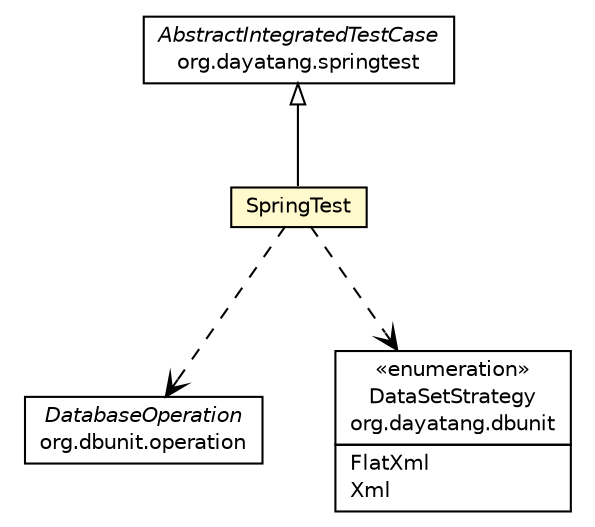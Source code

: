 #!/usr/local/bin/dot
#
# Class diagram 
# Generated by UMLGraph version R5_6_6-8-g8d7759 (http://www.umlgraph.org/)
#

digraph G {
	edge [fontname="Helvetica",fontsize=10,labelfontname="Helvetica",labelfontsize=10];
	node [fontname="Helvetica",fontsize=10,shape=plaintext];
	nodesep=0.25;
	ranksep=0.5;
	// org.dayatang.springtest.test.SpringTest
	c43346 [label=<<table title="org.dayatang.springtest.test.SpringTest" border="0" cellborder="1" cellspacing="0" cellpadding="2" port="p" bgcolor="lemonChiffon" href="./SpringTest.html">
		<tr><td><table border="0" cellspacing="0" cellpadding="1">
<tr><td align="center" balign="center"> SpringTest </td></tr>
		</table></td></tr>
		</table>>, URL="./SpringTest.html", fontname="Helvetica", fontcolor="black", fontsize=10.0];
	//org.dayatang.springtest.test.SpringTest extends org.dayatang.springtest.AbstractIntegratedTestCase
	c43399:p -> c43346:p [dir=back,arrowtail=empty];
	// org.dayatang.springtest.test.SpringTest DEPEND org.dbunit.operation.DatabaseOperation
	c43346:p -> c43400:p [taillabel="", label=" "headlabel="", fontname="Helvetica", fontcolor="black", fontsize=10.0, color="black", arrowhead=open, style=dashed];
	// org.dayatang.springtest.test.SpringTest DEPEND org.dayatang.dbunit.DataSetStrategy
	c43346:p -> c43401:p [taillabel="", label=" "headlabel="", fontname="Helvetica", fontcolor="black", fontsize=10.0, color="black", arrowhead=open, style=dashed];
	// org.dayatang.springtest.AbstractIntegratedTestCase
	c43399 [label=<<table title="org.dayatang.springtest.AbstractIntegratedTestCase" border="0" cellborder="1" cellspacing="0" cellpadding="2" port="p" href="http://java.sun.com/j2se/1.4.2/docs/api/org/dayatang/springtest/AbstractIntegratedTestCase.html">
		<tr><td><table border="0" cellspacing="0" cellpadding="1">
<tr><td align="center" balign="center"><font face="Helvetica-Oblique"> AbstractIntegratedTestCase </font></td></tr>
<tr><td align="center" balign="center"> org.dayatang.springtest </td></tr>
		</table></td></tr>
		</table>>, URL="http://java.sun.com/j2se/1.4.2/docs/api/org/dayatang/springtest/AbstractIntegratedTestCase.html", fontname="Helvetica", fontcolor="black", fontsize=10.0];
	// org.dayatang.dbunit.DataSetStrategy
	c43401 [label=<<table title="org.dayatang.dbunit.DataSetStrategy" border="0" cellborder="1" cellspacing="0" cellpadding="2" port="p" href="http://java.sun.com/j2se/1.4.2/docs/api/org/dayatang/dbunit/DataSetStrategy.html">
		<tr><td><table border="0" cellspacing="0" cellpadding="1">
<tr><td align="center" balign="center"> &#171;enumeration&#187; </td></tr>
<tr><td align="center" balign="center"> DataSetStrategy </td></tr>
<tr><td align="center" balign="center"> org.dayatang.dbunit </td></tr>
		</table></td></tr>
		<tr><td><table border="0" cellspacing="0" cellpadding="1">
<tr><td align="left" balign="left"> FlatXml </td></tr>
<tr><td align="left" balign="left"> Xml </td></tr>
		</table></td></tr>
		</table>>, URL="http://java.sun.com/j2se/1.4.2/docs/api/org/dayatang/dbunit/DataSetStrategy.html", fontname="Helvetica", fontcolor="black", fontsize=10.0];
	// org.dbunit.operation.DatabaseOperation
	c43400 [label=<<table title="org.dbunit.operation.DatabaseOperation" border="0" cellborder="1" cellspacing="0" cellpadding="2" port="p" href="http://java.sun.com/j2se/1.4.2/docs/api/org/dbunit/operation/DatabaseOperation.html">
		<tr><td><table border="0" cellspacing="0" cellpadding="1">
<tr><td align="center" balign="center"><font face="Helvetica-Oblique"> DatabaseOperation </font></td></tr>
<tr><td align="center" balign="center"> org.dbunit.operation </td></tr>
		</table></td></tr>
		</table>>, URL="http://java.sun.com/j2se/1.4.2/docs/api/org/dbunit/operation/DatabaseOperation.html", fontname="Helvetica", fontcolor="black", fontsize=10.0];
}

